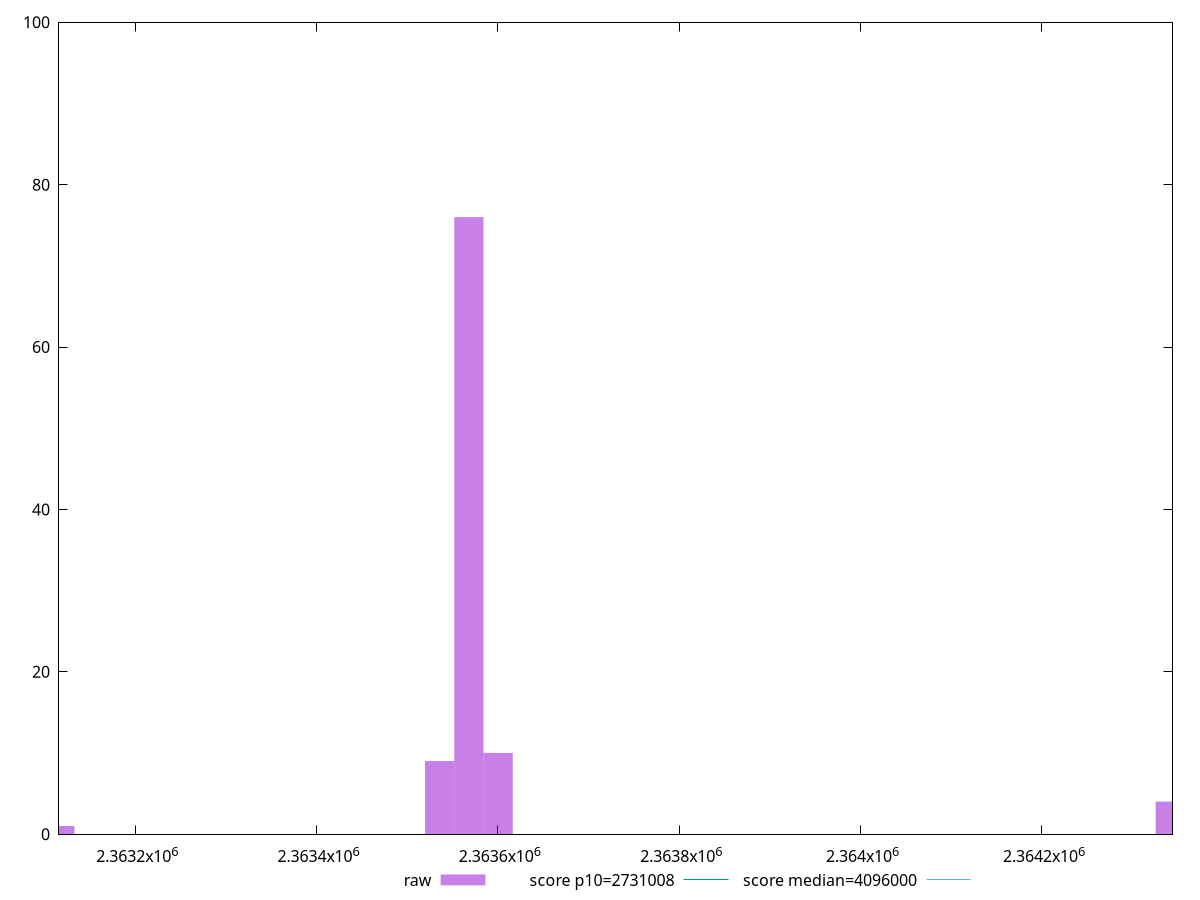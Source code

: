 reset

$raw <<EOF
2363600.263776575 10
2363568.034475352 76
2364341.5377046997 4
2363535.8051741295 9
2363116.824258233 1
EOF

set key outside below
set boxwidth 32.22930122280125
set xrange [2363116:2364344]
set yrange [0:100]
set trange [0:100]
set style fill transparent solid 0.5 noborder

set parametric
set terminal svg size 640, 490 enhanced background rgb 'white'
set output "reprap/total-byte-weight/samples/pages+cached+noexternal+nomedia+nocss+nojs/raw/histogram.svg"

plot $raw title "raw" with boxes, \
     2731008,t title "score p10=2731008", \
     4096000,t title "score median=4096000"

reset
